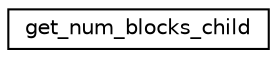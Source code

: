 digraph "Graphical Class Hierarchy"
{
 // INTERACTIVE_SVG=YES
 // LATEX_PDF_SIZE
  edge [fontname="Helvetica",fontsize="10",labelfontname="Helvetica",labelfontsize="10"];
  node [fontname="Helvetica",fontsize="10",shape=record];
  rankdir="LR";
  Node0 [label="get_num_blocks_child",height=0.2,width=0.4,color="black", fillcolor="white", style="filled",URL="$interfaceyaml__parser__mod_1_1get__num__blocks__child.html",tooltip="Private c function that determines the number of blocks with block_name that belong to a parent block..."];
}
